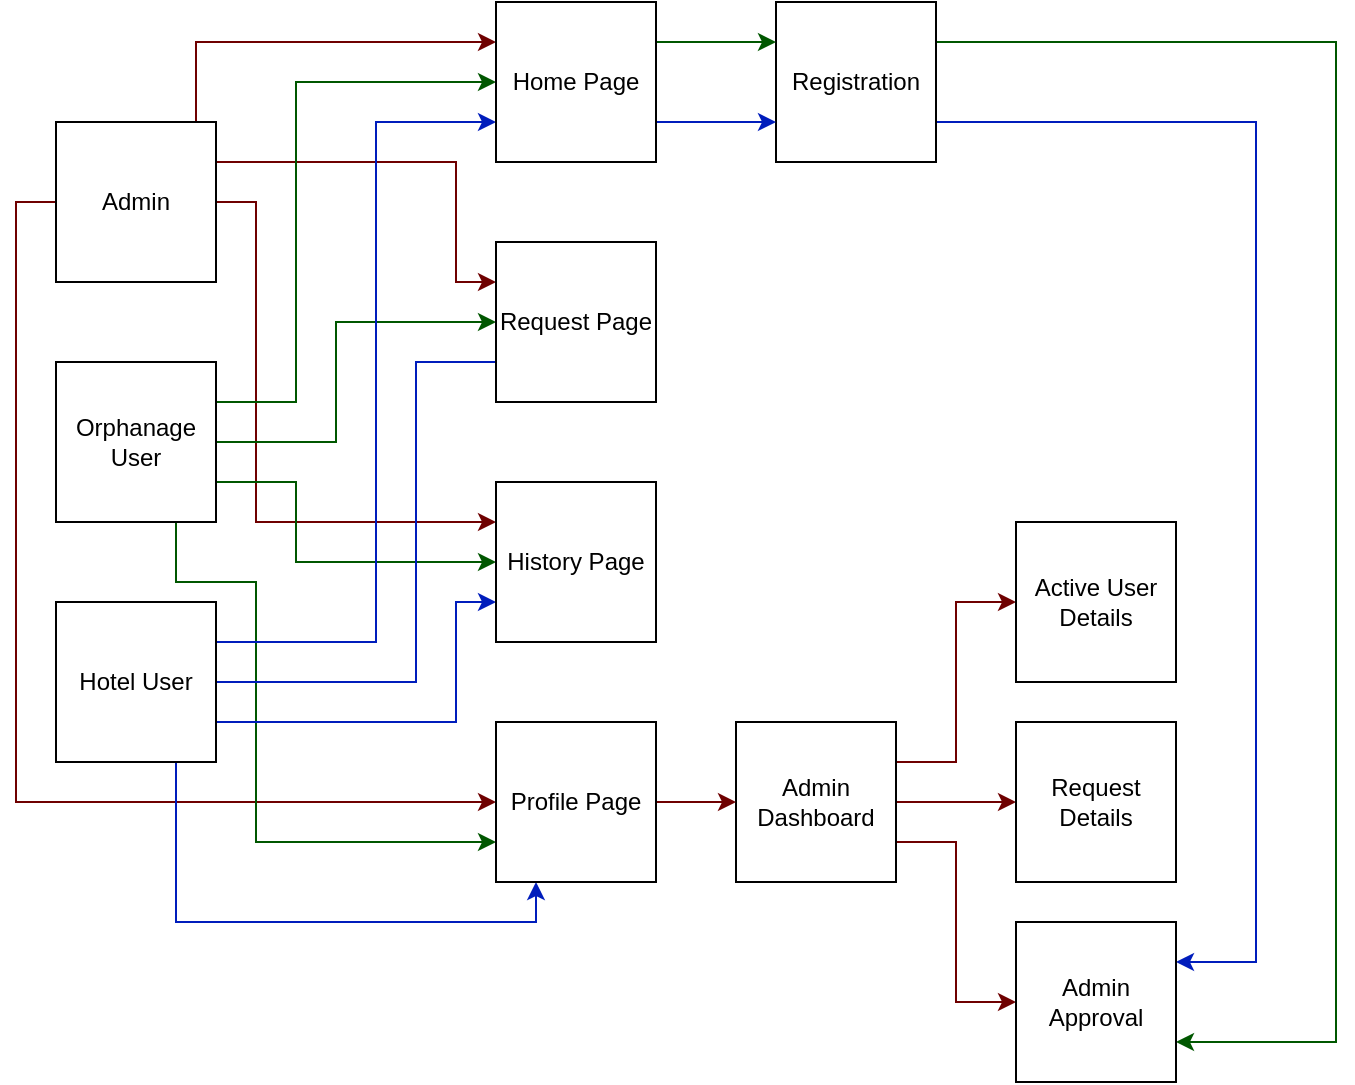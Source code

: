 <mxfile version="24.2.7" type="github">
  <diagram name="Page-1" id="sGqqdFaEo4z0okOu5jwW">
    <mxGraphModel dx="1050" dy="557" grid="1" gridSize="10" guides="1" tooltips="1" connect="1" arrows="1" fold="1" page="1" pageScale="1" pageWidth="850" pageHeight="1100" math="0" shadow="0">
      <root>
        <mxCell id="0" />
        <mxCell id="1" parent="0" />
        <mxCell id="OxFp2RdFnrPJG4Rb655F-14" style="edgeStyle=orthogonalEdgeStyle;rounded=0;orthogonalLoop=1;jettySize=auto;html=1;entryX=0;entryY=0.25;entryDx=0;entryDy=0;fillColor=#a20025;strokeColor=#6F0000;" parent="1" source="OxFp2RdFnrPJG4Rb655F-1" target="OxFp2RdFnrPJG4Rb655F-9" edge="1">
          <mxGeometry relative="1" as="geometry">
            <mxPoint x="110" y="130" as="sourcePoint" />
            <Array as="points">
              <mxPoint x="110" y="100" />
            </Array>
          </mxGeometry>
        </mxCell>
        <mxCell id="6qlUdM4MUeAHYAjfyrqB-15" style="edgeStyle=orthogonalEdgeStyle;rounded=0;orthogonalLoop=1;jettySize=auto;html=1;exitX=1;exitY=0.25;exitDx=0;exitDy=0;entryX=0;entryY=0.25;entryDx=0;entryDy=0;fillColor=#a20025;strokeColor=#6F0000;" edge="1" parent="1" source="OxFp2RdFnrPJG4Rb655F-1" target="OxFp2RdFnrPJG4Rb655F-10">
          <mxGeometry relative="1" as="geometry">
            <Array as="points">
              <mxPoint x="240" y="160" />
              <mxPoint x="240" y="220" />
            </Array>
          </mxGeometry>
        </mxCell>
        <mxCell id="6qlUdM4MUeAHYAjfyrqB-18" style="edgeStyle=orthogonalEdgeStyle;rounded=0;orthogonalLoop=1;jettySize=auto;html=1;exitX=1;exitY=0.5;exitDx=0;exitDy=0;entryX=0;entryY=0.25;entryDx=0;entryDy=0;fillColor=#a20025;strokeColor=#6F0000;" edge="1" parent="1" source="OxFp2RdFnrPJG4Rb655F-1" target="OxFp2RdFnrPJG4Rb655F-11">
          <mxGeometry relative="1" as="geometry">
            <Array as="points">
              <mxPoint x="140" y="180" />
              <mxPoint x="140" y="340" />
            </Array>
          </mxGeometry>
        </mxCell>
        <mxCell id="6qlUdM4MUeAHYAjfyrqB-23" style="edgeStyle=orthogonalEdgeStyle;rounded=0;orthogonalLoop=1;jettySize=auto;html=1;exitX=0;exitY=0.5;exitDx=0;exitDy=0;entryX=0;entryY=0.5;entryDx=0;entryDy=0;fillColor=#a20025;strokeColor=#6F0000;" edge="1" parent="1" source="OxFp2RdFnrPJG4Rb655F-1" target="OxFp2RdFnrPJG4Rb655F-12">
          <mxGeometry relative="1" as="geometry" />
        </mxCell>
        <mxCell id="OxFp2RdFnrPJG4Rb655F-1" value="Admin" style="whiteSpace=wrap;html=1;aspect=fixed;" parent="1" vertex="1">
          <mxGeometry x="40" y="140" width="80" height="80" as="geometry" />
        </mxCell>
        <mxCell id="OxFp2RdFnrPJG4Rb655F-15" style="edgeStyle=orthogonalEdgeStyle;rounded=0;orthogonalLoop=1;jettySize=auto;html=1;exitX=1;exitY=0.25;exitDx=0;exitDy=0;entryX=0;entryY=0.5;entryDx=0;entryDy=0;fillColor=#008a00;strokeColor=#005700;" parent="1" source="OxFp2RdFnrPJG4Rb655F-2" target="OxFp2RdFnrPJG4Rb655F-9" edge="1">
          <mxGeometry relative="1" as="geometry">
            <Array as="points">
              <mxPoint x="160" y="280" />
              <mxPoint x="160" y="120" />
            </Array>
          </mxGeometry>
        </mxCell>
        <mxCell id="6qlUdM4MUeAHYAjfyrqB-16" style="edgeStyle=orthogonalEdgeStyle;rounded=0;orthogonalLoop=1;jettySize=auto;html=1;exitX=1;exitY=0.5;exitDx=0;exitDy=0;entryX=0;entryY=0.5;entryDx=0;entryDy=0;fillColor=#008a00;strokeColor=#005700;" edge="1" parent="1" source="OxFp2RdFnrPJG4Rb655F-2" target="OxFp2RdFnrPJG4Rb655F-10">
          <mxGeometry relative="1" as="geometry">
            <Array as="points">
              <mxPoint x="180" y="300" />
              <mxPoint x="180" y="240" />
            </Array>
          </mxGeometry>
        </mxCell>
        <mxCell id="6qlUdM4MUeAHYAjfyrqB-19" style="edgeStyle=orthogonalEdgeStyle;rounded=0;orthogonalLoop=1;jettySize=auto;html=1;exitX=1;exitY=0.75;exitDx=0;exitDy=0;entryX=0;entryY=0.5;entryDx=0;entryDy=0;fillColor=#008a00;strokeColor=#005700;" edge="1" parent="1" source="OxFp2RdFnrPJG4Rb655F-2" target="OxFp2RdFnrPJG4Rb655F-11">
          <mxGeometry relative="1" as="geometry">
            <Array as="points">
              <mxPoint x="160" y="320" />
              <mxPoint x="160" y="360" />
            </Array>
          </mxGeometry>
        </mxCell>
        <mxCell id="6qlUdM4MUeAHYAjfyrqB-22" style="edgeStyle=orthogonalEdgeStyle;rounded=0;orthogonalLoop=1;jettySize=auto;html=1;exitX=0.75;exitY=1;exitDx=0;exitDy=0;entryX=0;entryY=0.75;entryDx=0;entryDy=0;fillColor=#008a00;strokeColor=#005700;" edge="1" parent="1" source="OxFp2RdFnrPJG4Rb655F-2" target="OxFp2RdFnrPJG4Rb655F-12">
          <mxGeometry relative="1" as="geometry">
            <Array as="points">
              <mxPoint x="100" y="370" />
              <mxPoint x="140" y="370" />
              <mxPoint x="140" y="500" />
            </Array>
          </mxGeometry>
        </mxCell>
        <mxCell id="OxFp2RdFnrPJG4Rb655F-2" value="Orphanage User" style="whiteSpace=wrap;html=1;aspect=fixed;" parent="1" vertex="1">
          <mxGeometry x="40" y="260" width="80" height="80" as="geometry" />
        </mxCell>
        <mxCell id="OxFp2RdFnrPJG4Rb655F-16" style="edgeStyle=orthogonalEdgeStyle;rounded=0;orthogonalLoop=1;jettySize=auto;html=1;exitX=1;exitY=0.25;exitDx=0;exitDy=0;entryX=0;entryY=0.75;entryDx=0;entryDy=0;fillColor=#0050ef;strokeColor=#001DBC;" parent="1" source="OxFp2RdFnrPJG4Rb655F-3" target="OxFp2RdFnrPJG4Rb655F-9" edge="1">
          <mxGeometry relative="1" as="geometry">
            <Array as="points">
              <mxPoint x="200" y="400" />
              <mxPoint x="200" y="140" />
            </Array>
          </mxGeometry>
        </mxCell>
        <mxCell id="6qlUdM4MUeAHYAjfyrqB-17" style="edgeStyle=orthogonalEdgeStyle;rounded=0;orthogonalLoop=1;jettySize=auto;html=1;exitX=1;exitY=0.5;exitDx=0;exitDy=0;entryX=0;entryY=0.75;entryDx=0;entryDy=0;fillColor=#0050ef;strokeColor=#001DBC;" edge="1" parent="1" source="OxFp2RdFnrPJG4Rb655F-3">
          <mxGeometry relative="1" as="geometry">
            <mxPoint x="140" y="420" as="sourcePoint" />
            <mxPoint x="280" y="260" as="targetPoint" />
            <Array as="points">
              <mxPoint x="220" y="420" />
              <mxPoint x="220" y="260" />
            </Array>
          </mxGeometry>
        </mxCell>
        <mxCell id="6qlUdM4MUeAHYAjfyrqB-20" style="edgeStyle=orthogonalEdgeStyle;rounded=0;orthogonalLoop=1;jettySize=auto;html=1;exitX=1;exitY=0.75;exitDx=0;exitDy=0;entryX=0;entryY=0.75;entryDx=0;entryDy=0;fillColor=#0050ef;strokeColor=#001DBC;" edge="1" parent="1" source="OxFp2RdFnrPJG4Rb655F-3" target="OxFp2RdFnrPJG4Rb655F-11">
          <mxGeometry relative="1" as="geometry">
            <Array as="points">
              <mxPoint x="240" y="440" />
              <mxPoint x="240" y="380" />
            </Array>
          </mxGeometry>
        </mxCell>
        <mxCell id="6qlUdM4MUeAHYAjfyrqB-21" style="edgeStyle=orthogonalEdgeStyle;rounded=0;orthogonalLoop=1;jettySize=auto;html=1;exitX=0.75;exitY=1;exitDx=0;exitDy=0;entryX=0.25;entryY=1;entryDx=0;entryDy=0;fillColor=#0050ef;strokeColor=#001DBC;" edge="1" parent="1" source="OxFp2RdFnrPJG4Rb655F-3" target="OxFp2RdFnrPJG4Rb655F-12">
          <mxGeometry relative="1" as="geometry" />
        </mxCell>
        <mxCell id="OxFp2RdFnrPJG4Rb655F-3" value="Hotel User" style="whiteSpace=wrap;html=1;aspect=fixed;" parent="1" vertex="1">
          <mxGeometry x="40" y="380" width="80" height="80" as="geometry" />
        </mxCell>
        <mxCell id="6qlUdM4MUeAHYAjfyrqB-5" style="edgeStyle=orthogonalEdgeStyle;rounded=0;orthogonalLoop=1;jettySize=auto;html=1;exitX=1;exitY=0.25;exitDx=0;exitDy=0;entryX=1;entryY=0.75;entryDx=0;entryDy=0;fillColor=#008a00;strokeColor=#005700;" edge="1" parent="1" source="OxFp2RdFnrPJG4Rb655F-4" target="OxFp2RdFnrPJG4Rb655F-13">
          <mxGeometry relative="1" as="geometry">
            <Array as="points">
              <mxPoint x="680" y="100" />
              <mxPoint x="680" y="600" />
            </Array>
          </mxGeometry>
        </mxCell>
        <mxCell id="6qlUdM4MUeAHYAjfyrqB-6" style="edgeStyle=orthogonalEdgeStyle;rounded=0;orthogonalLoop=1;jettySize=auto;html=1;exitX=1;exitY=0.75;exitDx=0;exitDy=0;entryX=1;entryY=0.25;entryDx=0;entryDy=0;fillColor=#0050ef;strokeColor=#001DBC;" edge="1" parent="1" source="OxFp2RdFnrPJG4Rb655F-4" target="OxFp2RdFnrPJG4Rb655F-13">
          <mxGeometry relative="1" as="geometry">
            <mxPoint x="610" y="520" as="targetPoint" />
            <Array as="points">
              <mxPoint x="640" y="140" />
              <mxPoint x="640" y="560" />
            </Array>
          </mxGeometry>
        </mxCell>
        <mxCell id="OxFp2RdFnrPJG4Rb655F-4" value="Registration" style="whiteSpace=wrap;html=1;aspect=fixed;" parent="1" vertex="1">
          <mxGeometry x="400" y="80" width="80" height="80" as="geometry" />
        </mxCell>
        <mxCell id="6qlUdM4MUeAHYAjfyrqB-7" style="edgeStyle=orthogonalEdgeStyle;rounded=0;orthogonalLoop=1;jettySize=auto;html=1;exitX=1;exitY=0.75;exitDx=0;exitDy=0;entryX=0;entryY=0.5;entryDx=0;entryDy=0;fillColor=#a20025;strokeColor=#6F0000;" edge="1" parent="1" source="OxFp2RdFnrPJG4Rb655F-7" target="OxFp2RdFnrPJG4Rb655F-13">
          <mxGeometry relative="1" as="geometry" />
        </mxCell>
        <mxCell id="6qlUdM4MUeAHYAjfyrqB-11" style="edgeStyle=orthogonalEdgeStyle;rounded=0;orthogonalLoop=1;jettySize=auto;html=1;exitX=1;exitY=0.25;exitDx=0;exitDy=0;entryX=0;entryY=0.5;entryDx=0;entryDy=0;fillColor=#a20025;strokeColor=#6F0000;" edge="1" parent="1" source="OxFp2RdFnrPJG4Rb655F-7" target="6qlUdM4MUeAHYAjfyrqB-9">
          <mxGeometry relative="1" as="geometry" />
        </mxCell>
        <mxCell id="6qlUdM4MUeAHYAjfyrqB-12" style="edgeStyle=orthogonalEdgeStyle;rounded=0;orthogonalLoop=1;jettySize=auto;html=1;exitX=1;exitY=0.5;exitDx=0;exitDy=0;entryX=0;entryY=0.5;entryDx=0;entryDy=0;fillColor=#a20025;strokeColor=#6F0000;" edge="1" parent="1" source="OxFp2RdFnrPJG4Rb655F-7" target="6qlUdM4MUeAHYAjfyrqB-8">
          <mxGeometry relative="1" as="geometry">
            <Array as="points">
              <mxPoint x="520" y="480" />
            </Array>
          </mxGeometry>
        </mxCell>
        <mxCell id="OxFp2RdFnrPJG4Rb655F-7" value="Admin Dashboard" style="whiteSpace=wrap;html=1;aspect=fixed;" parent="1" vertex="1">
          <mxGeometry x="380" y="440" width="80" height="80" as="geometry" />
        </mxCell>
        <mxCell id="6qlUdM4MUeAHYAjfyrqB-2" style="edgeStyle=orthogonalEdgeStyle;rounded=0;orthogonalLoop=1;jettySize=auto;html=1;exitX=1;exitY=0.25;exitDx=0;exitDy=0;entryX=0;entryY=0.25;entryDx=0;entryDy=0;fillColor=#008a00;strokeColor=#005700;" edge="1" parent="1" source="OxFp2RdFnrPJG4Rb655F-9" target="OxFp2RdFnrPJG4Rb655F-4">
          <mxGeometry relative="1" as="geometry">
            <Array as="points">
              <mxPoint x="370" y="100" />
              <mxPoint x="370" y="100" />
            </Array>
          </mxGeometry>
        </mxCell>
        <mxCell id="6qlUdM4MUeAHYAjfyrqB-3" style="edgeStyle=orthogonalEdgeStyle;rounded=0;orthogonalLoop=1;jettySize=auto;html=1;exitX=1;exitY=0.75;exitDx=0;exitDy=0;fillColor=#0050ef;strokeColor=#001DBC;" edge="1" parent="1" source="OxFp2RdFnrPJG4Rb655F-9">
          <mxGeometry relative="1" as="geometry">
            <mxPoint x="400" y="140" as="targetPoint" />
            <Array as="points">
              <mxPoint x="400" y="140" />
            </Array>
          </mxGeometry>
        </mxCell>
        <mxCell id="OxFp2RdFnrPJG4Rb655F-9" value="Home Page" style="whiteSpace=wrap;html=1;aspect=fixed;" parent="1" vertex="1">
          <mxGeometry x="260" y="80" width="80" height="80" as="geometry" />
        </mxCell>
        <mxCell id="OxFp2RdFnrPJG4Rb655F-10" value="Request Page" style="whiteSpace=wrap;html=1;aspect=fixed;" parent="1" vertex="1">
          <mxGeometry x="260" y="200" width="80" height="80" as="geometry" />
        </mxCell>
        <mxCell id="OxFp2RdFnrPJG4Rb655F-11" value="History Page" style="whiteSpace=wrap;html=1;aspect=fixed;" parent="1" vertex="1">
          <mxGeometry x="260" y="320" width="80" height="80" as="geometry" />
        </mxCell>
        <mxCell id="6qlUdM4MUeAHYAjfyrqB-10" style="edgeStyle=orthogonalEdgeStyle;rounded=0;orthogonalLoop=1;jettySize=auto;html=1;exitX=1;exitY=0.5;exitDx=0;exitDy=0;entryX=0;entryY=0.5;entryDx=0;entryDy=0;fillColor=#a20025;strokeColor=#6F0000;" edge="1" parent="1" source="OxFp2RdFnrPJG4Rb655F-12" target="OxFp2RdFnrPJG4Rb655F-7">
          <mxGeometry relative="1" as="geometry" />
        </mxCell>
        <mxCell id="OxFp2RdFnrPJG4Rb655F-12" value="Profile Page" style="whiteSpace=wrap;html=1;aspect=fixed;" parent="1" vertex="1">
          <mxGeometry x="260" y="440" width="80" height="80" as="geometry" />
        </mxCell>
        <mxCell id="OxFp2RdFnrPJG4Rb655F-13" value="Admin Approval" style="whiteSpace=wrap;html=1;aspect=fixed;" parent="1" vertex="1">
          <mxGeometry x="520" y="540" width="80" height="80" as="geometry" />
        </mxCell>
        <mxCell id="6qlUdM4MUeAHYAjfyrqB-8" value="Request Details" style="whiteSpace=wrap;html=1;aspect=fixed;" vertex="1" parent="1">
          <mxGeometry x="520" y="440" width="80" height="80" as="geometry" />
        </mxCell>
        <mxCell id="6qlUdM4MUeAHYAjfyrqB-9" value="Active User Details" style="whiteSpace=wrap;html=1;aspect=fixed;" vertex="1" parent="1">
          <mxGeometry x="520" y="340" width="80" height="80" as="geometry" />
        </mxCell>
      </root>
    </mxGraphModel>
  </diagram>
</mxfile>
